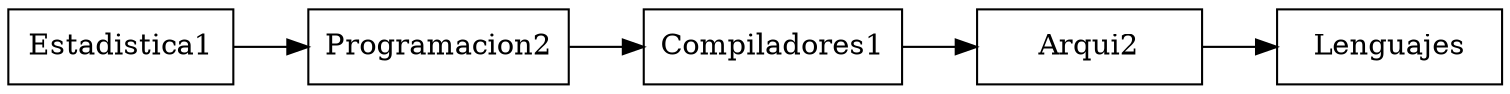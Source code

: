 digraph cursos {
	nodesep=.05;
rankdir=LR	node [shape=record,width=1.5,height=.5];

CR732[label = "Estadistica1"];
CR732 -> CR771;

CR771[label = "Programacion2"];
CR771 -> CR777;

CR777[label = "Compiladores1"];
CR777 -> CR779;

CR779[label = "Arqui2"];
CR779 -> CR795;

CR795[label = "Lenguajes "];
}